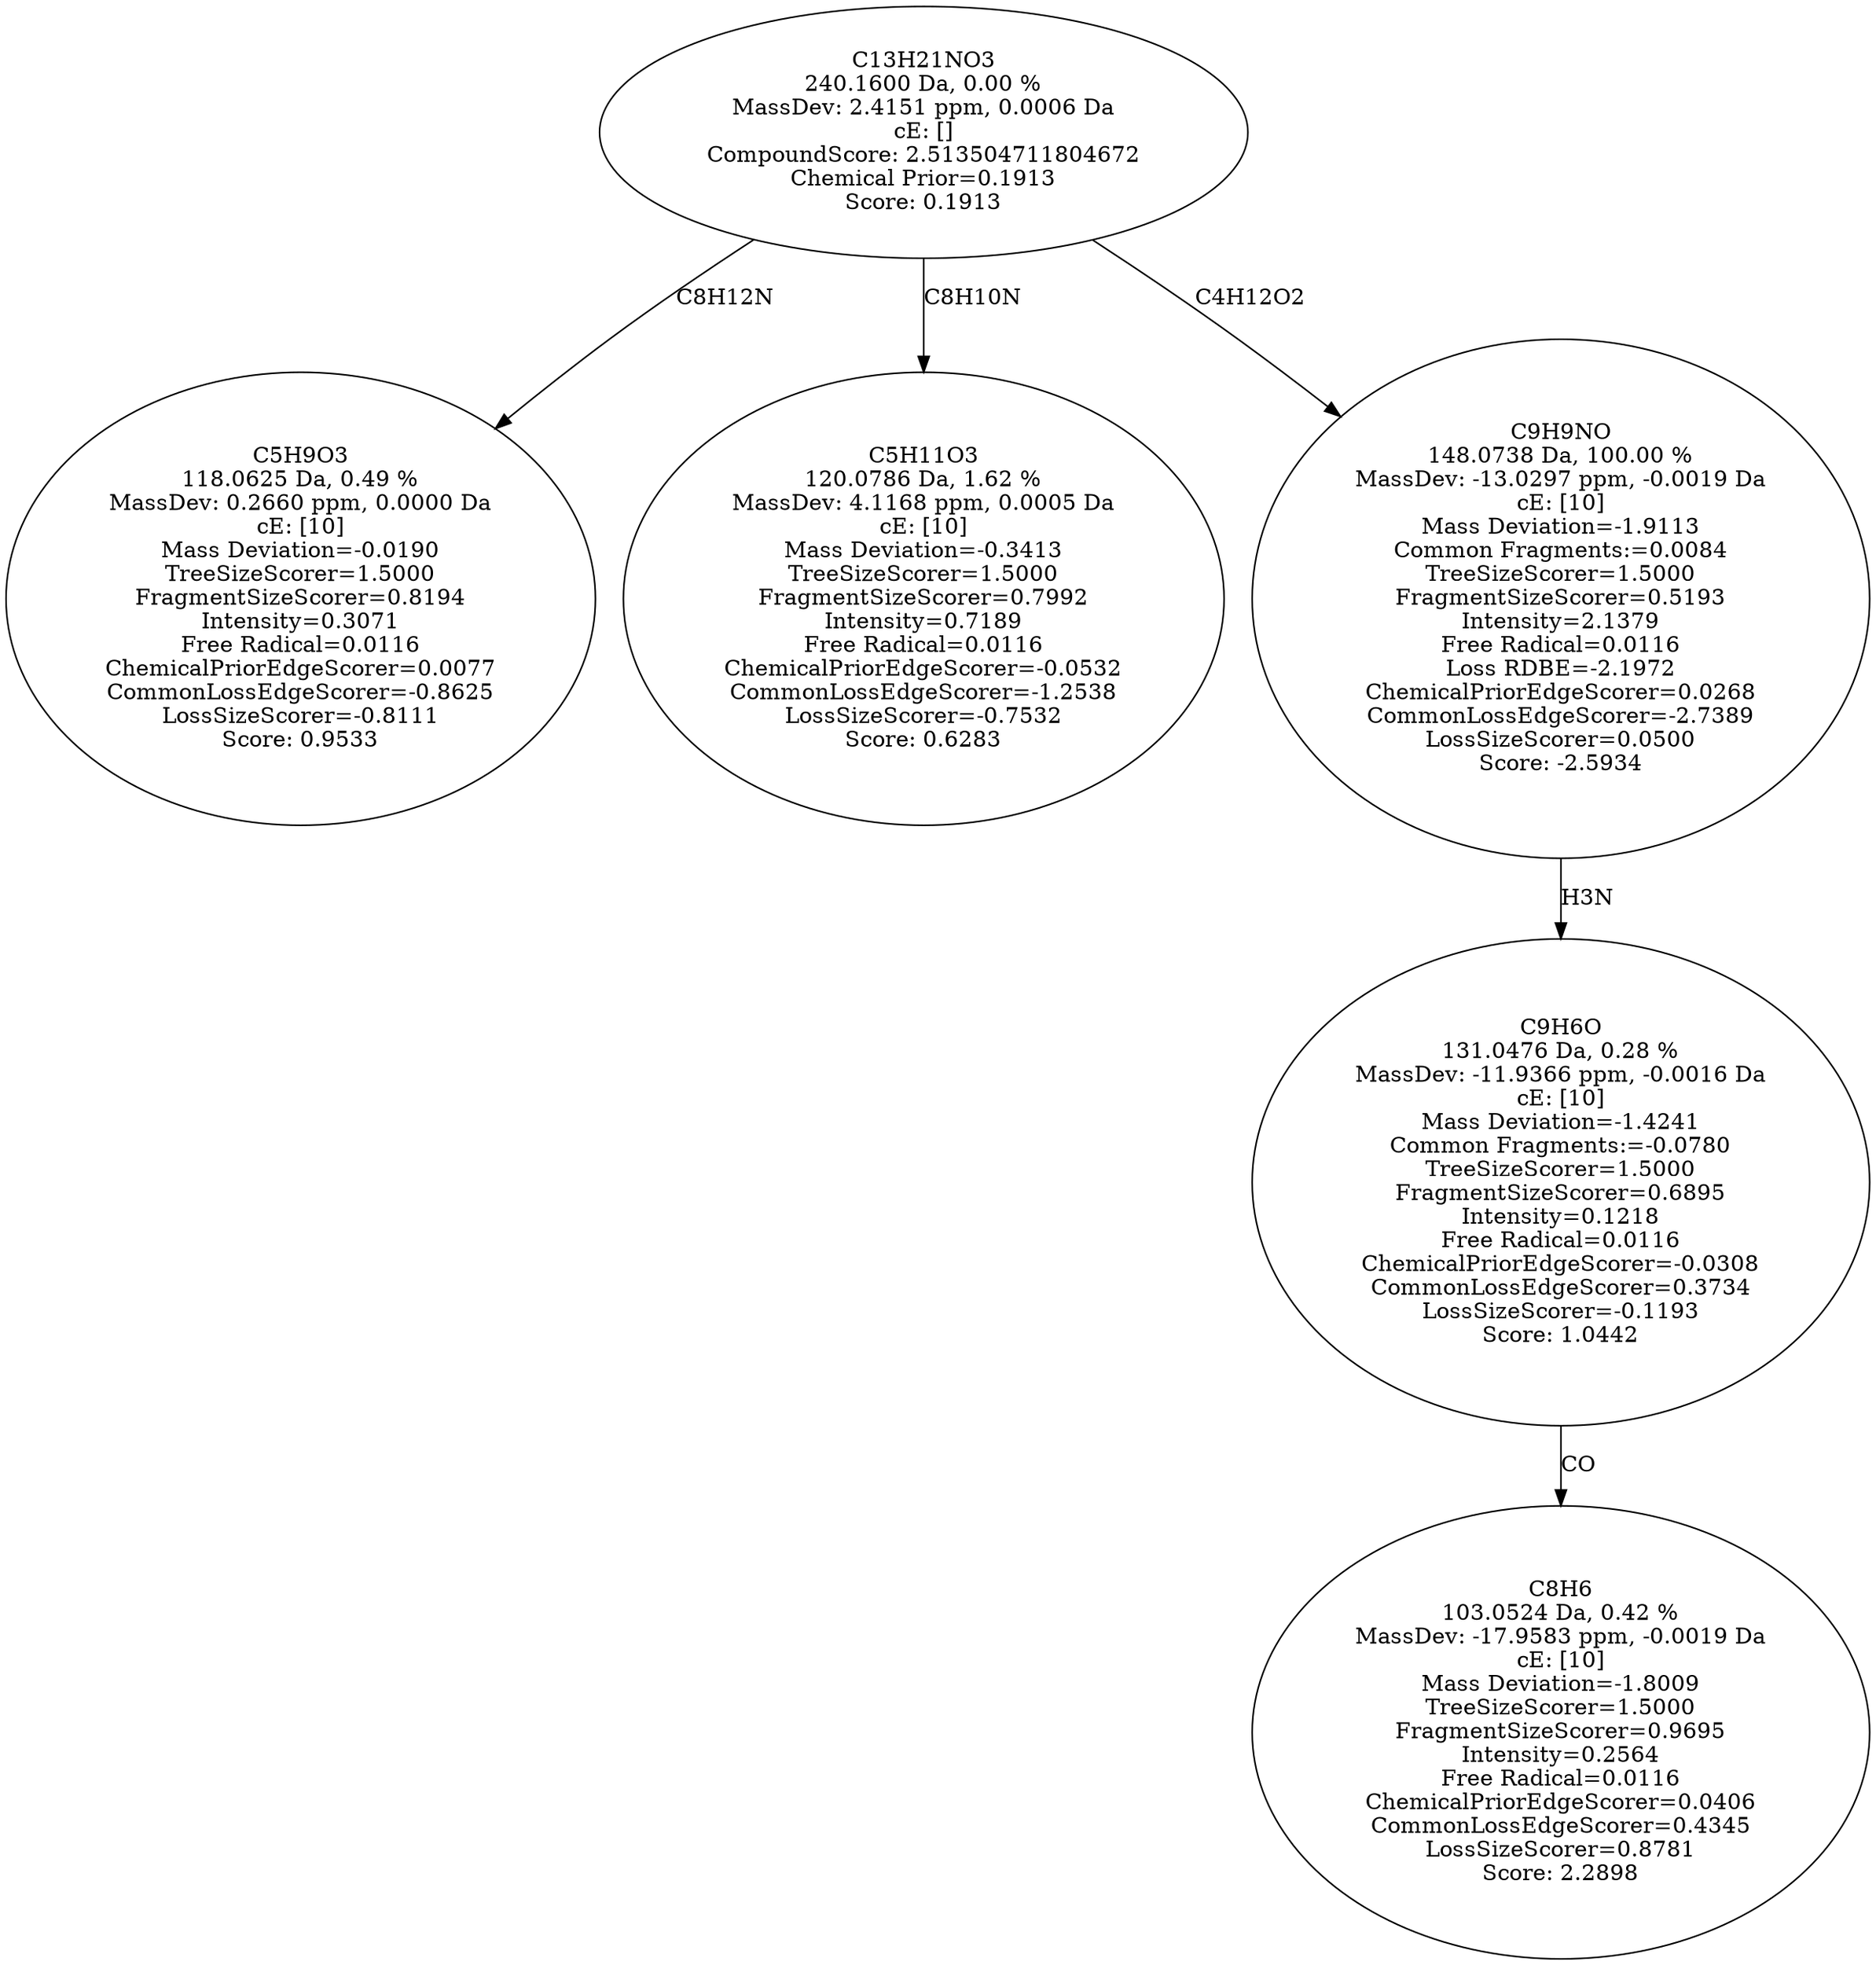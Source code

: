 strict digraph {
v1 [label="C5H9O3\n118.0625 Da, 0.49 %\nMassDev: 0.2660 ppm, 0.0000 Da\ncE: [10]\nMass Deviation=-0.0190\nTreeSizeScorer=1.5000\nFragmentSizeScorer=0.8194\nIntensity=0.3071\nFree Radical=0.0116\nChemicalPriorEdgeScorer=0.0077\nCommonLossEdgeScorer=-0.8625\nLossSizeScorer=-0.8111\nScore: 0.9533"];
v2 [label="C5H11O3\n120.0786 Da, 1.62 %\nMassDev: 4.1168 ppm, 0.0005 Da\ncE: [10]\nMass Deviation=-0.3413\nTreeSizeScorer=1.5000\nFragmentSizeScorer=0.7992\nIntensity=0.7189\nFree Radical=0.0116\nChemicalPriorEdgeScorer=-0.0532\nCommonLossEdgeScorer=-1.2538\nLossSizeScorer=-0.7532\nScore: 0.6283"];
v3 [label="C8H6\n103.0524 Da, 0.42 %\nMassDev: -17.9583 ppm, -0.0019 Da\ncE: [10]\nMass Deviation=-1.8009\nTreeSizeScorer=1.5000\nFragmentSizeScorer=0.9695\nIntensity=0.2564\nFree Radical=0.0116\nChemicalPriorEdgeScorer=0.0406\nCommonLossEdgeScorer=0.4345\nLossSizeScorer=0.8781\nScore: 2.2898"];
v4 [label="C9H6O\n131.0476 Da, 0.28 %\nMassDev: -11.9366 ppm, -0.0016 Da\ncE: [10]\nMass Deviation=-1.4241\nCommon Fragments:=-0.0780\nTreeSizeScorer=1.5000\nFragmentSizeScorer=0.6895\nIntensity=0.1218\nFree Radical=0.0116\nChemicalPriorEdgeScorer=-0.0308\nCommonLossEdgeScorer=0.3734\nLossSizeScorer=-0.1193\nScore: 1.0442"];
v5 [label="C9H9NO\n148.0738 Da, 100.00 %\nMassDev: -13.0297 ppm, -0.0019 Da\ncE: [10]\nMass Deviation=-1.9113\nCommon Fragments:=0.0084\nTreeSizeScorer=1.5000\nFragmentSizeScorer=0.5193\nIntensity=2.1379\nFree Radical=0.0116\nLoss RDBE=-2.1972\nChemicalPriorEdgeScorer=0.0268\nCommonLossEdgeScorer=-2.7389\nLossSizeScorer=0.0500\nScore: -2.5934"];
v6 [label="C13H21NO3\n240.1600 Da, 0.00 %\nMassDev: 2.4151 ppm, 0.0006 Da\ncE: []\nCompoundScore: 2.513504711804672\nChemical Prior=0.1913\nScore: 0.1913"];
v6 -> v1 [label="C8H12N"];
v6 -> v2 [label="C8H10N"];
v4 -> v3 [label="CO"];
v5 -> v4 [label="H3N"];
v6 -> v5 [label="C4H12O2"];
}